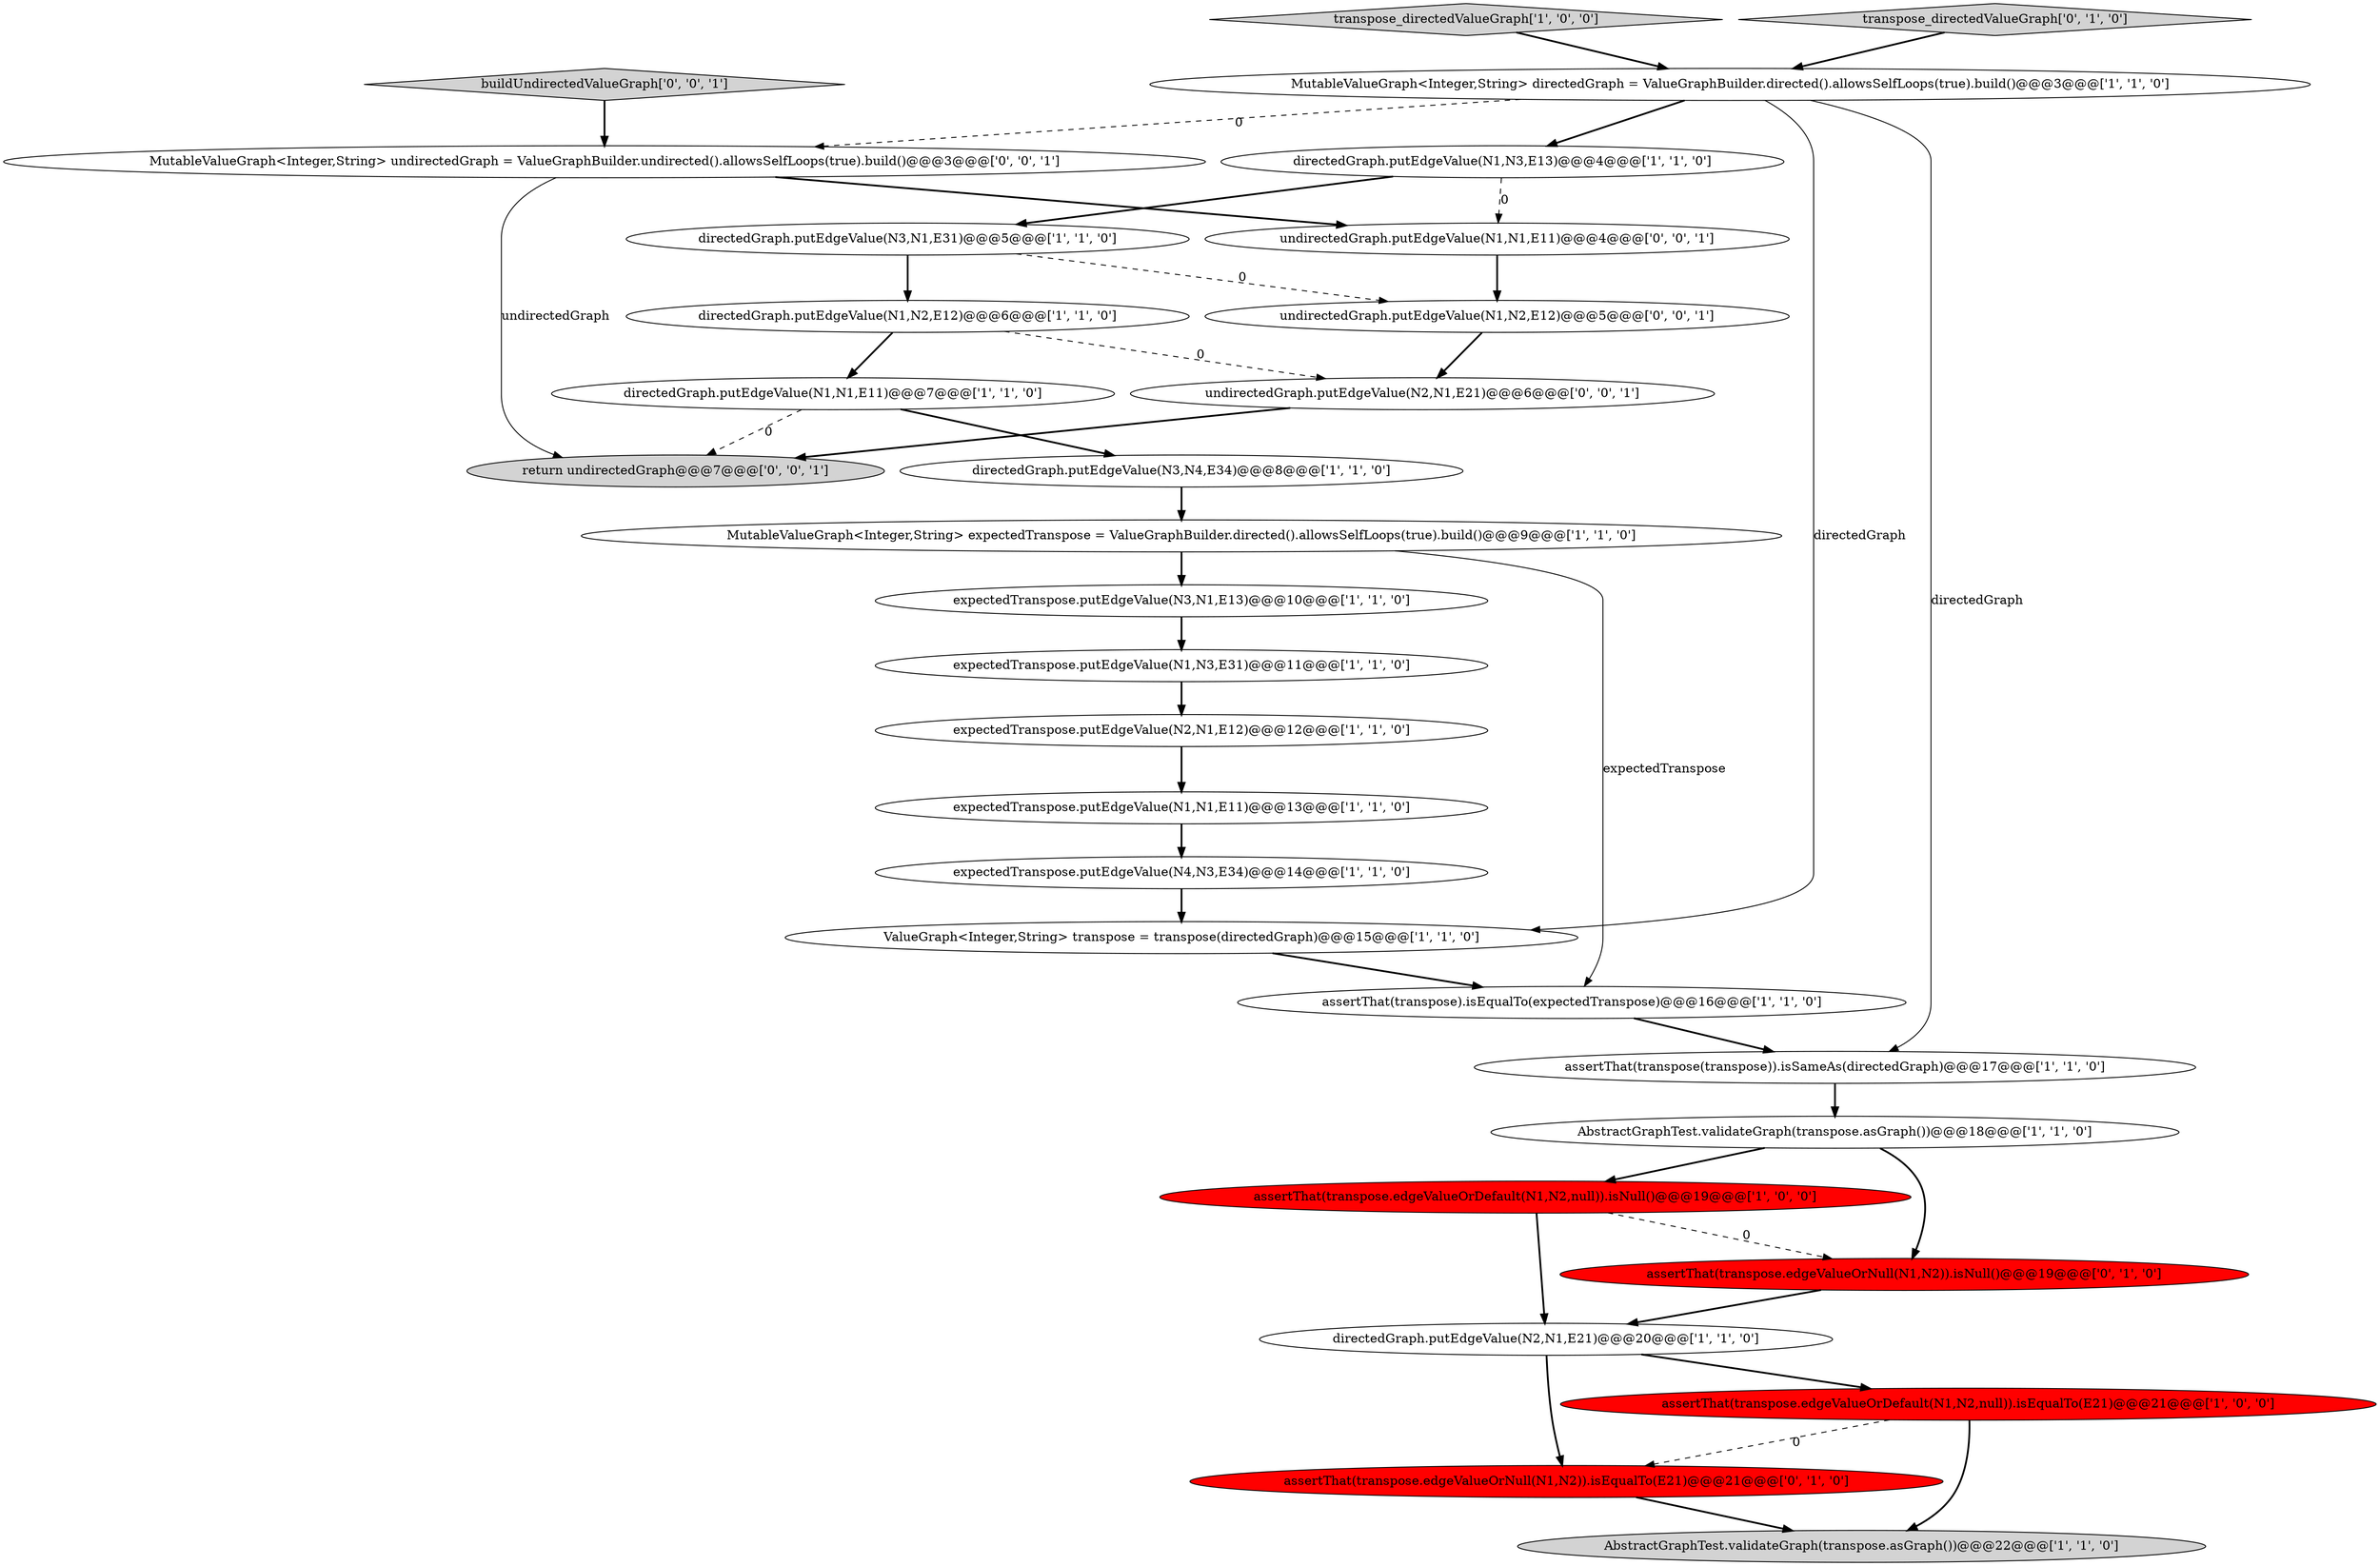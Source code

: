 digraph {
12 [style = filled, label = "expectedTranspose.putEdgeValue(N1,N3,E31)@@@11@@@['1', '1', '0']", fillcolor = white, shape = ellipse image = "AAA0AAABBB1BBB"];
15 [style = filled, label = "transpose_directedValueGraph['1', '0', '0']", fillcolor = lightgray, shape = diamond image = "AAA0AAABBB1BBB"];
11 [style = filled, label = "ValueGraph<Integer,String> transpose = transpose(directedGraph)@@@15@@@['1', '1', '0']", fillcolor = white, shape = ellipse image = "AAA0AAABBB1BBB"];
20 [style = filled, label = "expectedTranspose.putEdgeValue(N4,N3,E34)@@@14@@@['1', '1', '0']", fillcolor = white, shape = ellipse image = "AAA0AAABBB1BBB"];
19 [style = filled, label = "directedGraph.putEdgeValue(N1,N2,E12)@@@6@@@['1', '1', '0']", fillcolor = white, shape = ellipse image = "AAA0AAABBB1BBB"];
0 [style = filled, label = "assertThat(transpose.edgeValueOrDefault(N1,N2,null)).isNull()@@@19@@@['1', '0', '0']", fillcolor = red, shape = ellipse image = "AAA1AAABBB1BBB"];
8 [style = filled, label = "AbstractGraphTest.validateGraph(transpose.asGraph())@@@18@@@['1', '1', '0']", fillcolor = white, shape = ellipse image = "AAA0AAABBB1BBB"];
14 [style = filled, label = "directedGraph.putEdgeValue(N2,N1,E21)@@@20@@@['1', '1', '0']", fillcolor = white, shape = ellipse image = "AAA0AAABBB1BBB"];
7 [style = filled, label = "expectedTranspose.putEdgeValue(N3,N1,E13)@@@10@@@['1', '1', '0']", fillcolor = white, shape = ellipse image = "AAA0AAABBB1BBB"];
18 [style = filled, label = "directedGraph.putEdgeValue(N1,N1,E11)@@@7@@@['1', '1', '0']", fillcolor = white, shape = ellipse image = "AAA0AAABBB1BBB"];
25 [style = filled, label = "MutableValueGraph<Integer,String> undirectedGraph = ValueGraphBuilder.undirected().allowsSelfLoops(true).build()@@@3@@@['0', '0', '1']", fillcolor = white, shape = ellipse image = "AAA0AAABBB3BBB"];
17 [style = filled, label = "AbstractGraphTest.validateGraph(transpose.asGraph())@@@22@@@['1', '1', '0']", fillcolor = lightgray, shape = ellipse image = "AAA0AAABBB1BBB"];
4 [style = filled, label = "expectedTranspose.putEdgeValue(N2,N1,E12)@@@12@@@['1', '1', '0']", fillcolor = white, shape = ellipse image = "AAA0AAABBB1BBB"];
29 [style = filled, label = "return undirectedGraph@@@7@@@['0', '0', '1']", fillcolor = lightgray, shape = ellipse image = "AAA0AAABBB3BBB"];
5 [style = filled, label = "MutableValueGraph<Integer,String> directedGraph = ValueGraphBuilder.directed().allowsSelfLoops(true).build()@@@3@@@['1', '1', '0']", fillcolor = white, shape = ellipse image = "AAA0AAABBB1BBB"];
13 [style = filled, label = "assertThat(transpose(transpose)).isSameAs(directedGraph)@@@17@@@['1', '1', '0']", fillcolor = white, shape = ellipse image = "AAA0AAABBB1BBB"];
23 [style = filled, label = "assertThat(transpose.edgeValueOrNull(N1,N2)).isEqualTo(E21)@@@21@@@['0', '1', '0']", fillcolor = red, shape = ellipse image = "AAA1AAABBB2BBB"];
21 [style = filled, label = "assertThat(transpose.edgeValueOrNull(N1,N2)).isNull()@@@19@@@['0', '1', '0']", fillcolor = red, shape = ellipse image = "AAA1AAABBB2BBB"];
10 [style = filled, label = "assertThat(transpose.edgeValueOrDefault(N1,N2,null)).isEqualTo(E21)@@@21@@@['1', '0', '0']", fillcolor = red, shape = ellipse image = "AAA1AAABBB1BBB"];
1 [style = filled, label = "directedGraph.putEdgeValue(N1,N3,E13)@@@4@@@['1', '1', '0']", fillcolor = white, shape = ellipse image = "AAA0AAABBB1BBB"];
27 [style = filled, label = "buildUndirectedValueGraph['0', '0', '1']", fillcolor = lightgray, shape = diamond image = "AAA0AAABBB3BBB"];
24 [style = filled, label = "undirectedGraph.putEdgeValue(N1,N1,E11)@@@4@@@['0', '0', '1']", fillcolor = white, shape = ellipse image = "AAA0AAABBB3BBB"];
28 [style = filled, label = "undirectedGraph.putEdgeValue(N2,N1,E21)@@@6@@@['0', '0', '1']", fillcolor = white, shape = ellipse image = "AAA0AAABBB3BBB"];
6 [style = filled, label = "MutableValueGraph<Integer,String> expectedTranspose = ValueGraphBuilder.directed().allowsSelfLoops(true).build()@@@9@@@['1', '1', '0']", fillcolor = white, shape = ellipse image = "AAA0AAABBB1BBB"];
26 [style = filled, label = "undirectedGraph.putEdgeValue(N1,N2,E12)@@@5@@@['0', '0', '1']", fillcolor = white, shape = ellipse image = "AAA0AAABBB3BBB"];
2 [style = filled, label = "assertThat(transpose).isEqualTo(expectedTranspose)@@@16@@@['1', '1', '0']", fillcolor = white, shape = ellipse image = "AAA0AAABBB1BBB"];
3 [style = filled, label = "expectedTranspose.putEdgeValue(N1,N1,E11)@@@13@@@['1', '1', '0']", fillcolor = white, shape = ellipse image = "AAA0AAABBB1BBB"];
9 [style = filled, label = "directedGraph.putEdgeValue(N3,N1,E31)@@@5@@@['1', '1', '0']", fillcolor = white, shape = ellipse image = "AAA0AAABBB1BBB"];
16 [style = filled, label = "directedGraph.putEdgeValue(N3,N4,E34)@@@8@@@['1', '1', '0']", fillcolor = white, shape = ellipse image = "AAA0AAABBB1BBB"];
22 [style = filled, label = "transpose_directedValueGraph['0', '1', '0']", fillcolor = lightgray, shape = diamond image = "AAA0AAABBB2BBB"];
28->29 [style = bold, label=""];
4->3 [style = bold, label=""];
19->18 [style = bold, label=""];
7->12 [style = bold, label=""];
16->6 [style = bold, label=""];
14->10 [style = bold, label=""];
10->17 [style = bold, label=""];
5->25 [style = dashed, label="0"];
22->5 [style = bold, label=""];
11->2 [style = bold, label=""];
15->5 [style = bold, label=""];
1->9 [style = bold, label=""];
2->13 [style = bold, label=""];
25->29 [style = solid, label="undirectedGraph"];
8->0 [style = bold, label=""];
5->1 [style = bold, label=""];
25->24 [style = bold, label=""];
24->26 [style = bold, label=""];
0->14 [style = bold, label=""];
3->20 [style = bold, label=""];
6->2 [style = solid, label="expectedTranspose"];
14->23 [style = bold, label=""];
12->4 [style = bold, label=""];
5->13 [style = solid, label="directedGraph"];
0->21 [style = dashed, label="0"];
1->24 [style = dashed, label="0"];
19->28 [style = dashed, label="0"];
5->11 [style = solid, label="directedGraph"];
9->26 [style = dashed, label="0"];
21->14 [style = bold, label=""];
9->19 [style = bold, label=""];
8->21 [style = bold, label=""];
23->17 [style = bold, label=""];
26->28 [style = bold, label=""];
13->8 [style = bold, label=""];
6->7 [style = bold, label=""];
27->25 [style = bold, label=""];
10->23 [style = dashed, label="0"];
20->11 [style = bold, label=""];
18->29 [style = dashed, label="0"];
18->16 [style = bold, label=""];
}
